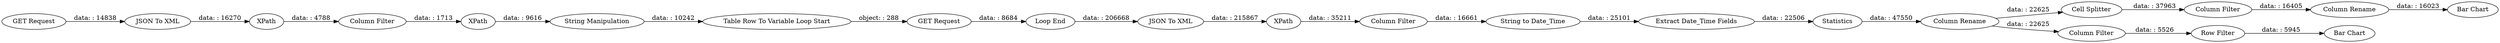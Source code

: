 digraph {
	"-4495327708287416621_32" [label="Column Rename"]
	"-4495327708287416621_23" [label="Bar Chart"]
	"-4495327708287416621_10" [label="String Manipulation"]
	"-4495327708287416621_27" [label="Column Rename"]
	"-4495327708287416621_29" [label="Row Filter"]
	"-4495327708287416621_24" [label="Extract Date_Time Fields"]
	"-4495327708287416621_30" [label="Cell Splitter"]
	"-4495327708287416621_14" [label=XPath]
	"-4495327708287416621_1" [label="GET Request"]
	"-4495327708287416621_8" [label=XPath]
	"-4495327708287416621_26" [label="Bar Chart"]
	"-4495327708287416621_31" [label="Column Filter"]
	"-4495327708287416621_28" [label="Column Filter"]
	"-4495327708287416621_11" [label="GET Request"]
	"-4495327708287416621_13" [label="JSON To XML"]
	"-4495327708287416621_12" [label="Loop End"]
	"-4495327708287416621_15" [label="Column Filter"]
	"-4495327708287416621_2" [label="JSON To XML"]
	"-4495327708287416621_19" [label="String to Date_Time"]
	"-4495327708287416621_9" [label="Table Row To Variable Loop Start"]
	"-4495327708287416621_5" [label="Column Filter"]
	"-4495327708287416621_25" [label=Statistics]
	"-4495327708287416621_4" [label=XPath]
	"-4495327708287416621_5" -> "-4495327708287416621_8" [label="data: : 1713"]
	"-4495327708287416621_1" -> "-4495327708287416621_2" [label="data: : 14838"]
	"-4495327708287416621_10" -> "-4495327708287416621_9" [label="data: : 10242"]
	"-4495327708287416621_24" -> "-4495327708287416621_25" [label="data: : 22506"]
	"-4495327708287416621_8" -> "-4495327708287416621_10" [label="data: : 9616"]
	"-4495327708287416621_13" -> "-4495327708287416621_14" [label="data: : 215867"]
	"-4495327708287416621_31" -> "-4495327708287416621_32" [label="data: : 16405"]
	"-4495327708287416621_30" -> "-4495327708287416621_31" [label="data: : 37963"]
	"-4495327708287416621_32" -> "-4495327708287416621_23" [label="data: : 16023"]
	"-4495327708287416621_25" -> "-4495327708287416621_27" [label="data: : 47550"]
	"-4495327708287416621_27" -> "-4495327708287416621_28" [label="data: : 22625"]
	"-4495327708287416621_2" -> "-4495327708287416621_4" [label="data: : 16270"]
	"-4495327708287416621_27" -> "-4495327708287416621_30" [label="data: : 22625"]
	"-4495327708287416621_29" -> "-4495327708287416621_26" [label="data: : 5945"]
	"-4495327708287416621_4" -> "-4495327708287416621_5" [label="data: : 4788"]
	"-4495327708287416621_12" -> "-4495327708287416621_13" [label="data: : 206668"]
	"-4495327708287416621_9" -> "-4495327708287416621_11" [label="object: : 288"]
	"-4495327708287416621_11" -> "-4495327708287416621_12" [label="data: : 8684"]
	"-4495327708287416621_15" -> "-4495327708287416621_19" [label="data: : 16661"]
	"-4495327708287416621_28" -> "-4495327708287416621_29" [label="data: : 5526"]
	"-4495327708287416621_19" -> "-4495327708287416621_24" [label="data: : 25101"]
	"-4495327708287416621_14" -> "-4495327708287416621_15" [label="data: : 35211"]
	rankdir=LR
}
